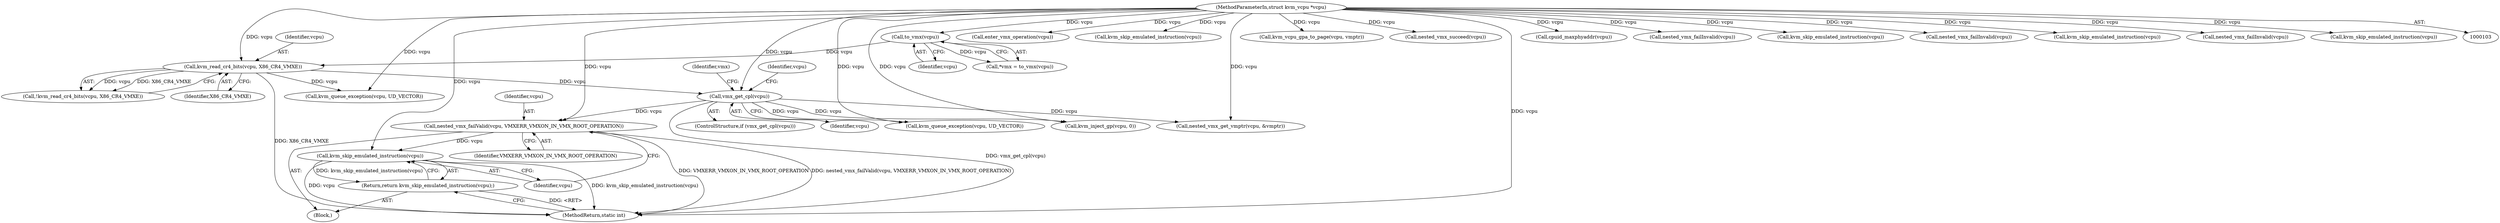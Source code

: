 digraph "0_linux_727ba748e110b4de50d142edca9d6a9b7e6111d8@pointer" {
"1000147" [label="(Call,nested_vmx_failValid(vcpu, VMXERR_VMXON_IN_VMX_ROOT_OPERATION))"];
"1000132" [label="(Call,vmx_get_cpl(vcpu))"];
"1000122" [label="(Call,kvm_read_cr4_bits(vcpu, X86_CR4_VMXE))"];
"1000112" [label="(Call,to_vmx(vcpu))"];
"1000104" [label="(MethodParameterIn,struct kvm_vcpu *vcpu)"];
"1000151" [label="(Call,kvm_skip_emulated_instruction(vcpu))"];
"1000150" [label="(Return,return kvm_skip_emulated_instruction(vcpu);)"];
"1000126" [label="(Call,kvm_queue_exception(vcpu, UD_VECTOR))"];
"1000234" [label="(Call,enter_vmx_operation(vcpu))"];
"1000132" [label="(Call,vmx_get_cpl(vcpu))"];
"1000123" [label="(Identifier,vcpu)"];
"1000187" [label="(Call,kvm_skip_emulated_instruction(vcpu))"];
"1000113" [label="(Identifier,vcpu)"];
"1000135" [label="(Call,kvm_queue_exception(vcpu, UD_VECTOR))"];
"1000131" [label="(ControlStructure,if (vmx_get_cpl(vcpu)))"];
"1000168" [label="(Call,nested_vmx_get_vmptr(vcpu, &vmptr))"];
"1000149" [label="(Identifier,VMXERR_VMXON_IN_VMX_ROOT_OPERATION)"];
"1000191" [label="(Call,kvm_vcpu_gpa_to_page(vcpu, vmptr))"];
"1000136" [label="(Identifier,vcpu)"];
"1000110" [label="(Call,*vmx = to_vmx(vcpu))"];
"1000152" [label="(Identifier,vcpu)"];
"1000151" [label="(Call,kvm_skip_emulated_instruction(vcpu))"];
"1000245" [label="(MethodReturn,static int)"];
"1000240" [label="(Call,nested_vmx_succeed(vcpu))"];
"1000162" [label="(Call,kvm_inject_gp(vcpu, 0))"];
"1000181" [label="(Call,cpuid_maxphyaddr(vcpu))"];
"1000124" [label="(Identifier,X86_CR4_VMXE)"];
"1000133" [label="(Identifier,vcpu)"];
"1000216" [label="(Call,nested_vmx_failInvalid(vcpu))"];
"1000150" [label="(Return,return kvm_skip_emulated_instruction(vcpu);)"];
"1000143" [label="(Identifier,vmx)"];
"1000243" [label="(Call,kvm_skip_emulated_instruction(vcpu))"];
"1000184" [label="(Call,nested_vmx_failInvalid(vcpu))"];
"1000147" [label="(Call,nested_vmx_failValid(vcpu, VMXERR_VMXON_IN_VMX_ROOT_OPERATION))"];
"1000122" [label="(Call,kvm_read_cr4_bits(vcpu, X86_CR4_VMXE))"];
"1000104" [label="(MethodParameterIn,struct kvm_vcpu *vcpu)"];
"1000219" [label="(Call,kvm_skip_emulated_instruction(vcpu))"];
"1000146" [label="(Block,)"];
"1000198" [label="(Call,nested_vmx_failInvalid(vcpu))"];
"1000148" [label="(Identifier,vcpu)"];
"1000121" [label="(Call,!kvm_read_cr4_bits(vcpu, X86_CR4_VMXE))"];
"1000201" [label="(Call,kvm_skip_emulated_instruction(vcpu))"];
"1000112" [label="(Call,to_vmx(vcpu))"];
"1000147" -> "1000146"  [label="AST: "];
"1000147" -> "1000149"  [label="CFG: "];
"1000148" -> "1000147"  [label="AST: "];
"1000149" -> "1000147"  [label="AST: "];
"1000152" -> "1000147"  [label="CFG: "];
"1000147" -> "1000245"  [label="DDG: VMXERR_VMXON_IN_VMX_ROOT_OPERATION"];
"1000147" -> "1000245"  [label="DDG: nested_vmx_failValid(vcpu, VMXERR_VMXON_IN_VMX_ROOT_OPERATION)"];
"1000132" -> "1000147"  [label="DDG: vcpu"];
"1000104" -> "1000147"  [label="DDG: vcpu"];
"1000147" -> "1000151"  [label="DDG: vcpu"];
"1000132" -> "1000131"  [label="AST: "];
"1000132" -> "1000133"  [label="CFG: "];
"1000133" -> "1000132"  [label="AST: "];
"1000136" -> "1000132"  [label="CFG: "];
"1000143" -> "1000132"  [label="CFG: "];
"1000132" -> "1000245"  [label="DDG: vmx_get_cpl(vcpu)"];
"1000122" -> "1000132"  [label="DDG: vcpu"];
"1000104" -> "1000132"  [label="DDG: vcpu"];
"1000132" -> "1000135"  [label="DDG: vcpu"];
"1000132" -> "1000162"  [label="DDG: vcpu"];
"1000132" -> "1000168"  [label="DDG: vcpu"];
"1000122" -> "1000121"  [label="AST: "];
"1000122" -> "1000124"  [label="CFG: "];
"1000123" -> "1000122"  [label="AST: "];
"1000124" -> "1000122"  [label="AST: "];
"1000121" -> "1000122"  [label="CFG: "];
"1000122" -> "1000245"  [label="DDG: X86_CR4_VMXE"];
"1000122" -> "1000121"  [label="DDG: vcpu"];
"1000122" -> "1000121"  [label="DDG: X86_CR4_VMXE"];
"1000112" -> "1000122"  [label="DDG: vcpu"];
"1000104" -> "1000122"  [label="DDG: vcpu"];
"1000122" -> "1000126"  [label="DDG: vcpu"];
"1000112" -> "1000110"  [label="AST: "];
"1000112" -> "1000113"  [label="CFG: "];
"1000113" -> "1000112"  [label="AST: "];
"1000110" -> "1000112"  [label="CFG: "];
"1000112" -> "1000110"  [label="DDG: vcpu"];
"1000104" -> "1000112"  [label="DDG: vcpu"];
"1000104" -> "1000103"  [label="AST: "];
"1000104" -> "1000245"  [label="DDG: vcpu"];
"1000104" -> "1000126"  [label="DDG: vcpu"];
"1000104" -> "1000135"  [label="DDG: vcpu"];
"1000104" -> "1000151"  [label="DDG: vcpu"];
"1000104" -> "1000162"  [label="DDG: vcpu"];
"1000104" -> "1000168"  [label="DDG: vcpu"];
"1000104" -> "1000181"  [label="DDG: vcpu"];
"1000104" -> "1000184"  [label="DDG: vcpu"];
"1000104" -> "1000187"  [label="DDG: vcpu"];
"1000104" -> "1000191"  [label="DDG: vcpu"];
"1000104" -> "1000198"  [label="DDG: vcpu"];
"1000104" -> "1000201"  [label="DDG: vcpu"];
"1000104" -> "1000216"  [label="DDG: vcpu"];
"1000104" -> "1000219"  [label="DDG: vcpu"];
"1000104" -> "1000234"  [label="DDG: vcpu"];
"1000104" -> "1000240"  [label="DDG: vcpu"];
"1000104" -> "1000243"  [label="DDG: vcpu"];
"1000151" -> "1000150"  [label="AST: "];
"1000151" -> "1000152"  [label="CFG: "];
"1000152" -> "1000151"  [label="AST: "];
"1000150" -> "1000151"  [label="CFG: "];
"1000151" -> "1000245"  [label="DDG: kvm_skip_emulated_instruction(vcpu)"];
"1000151" -> "1000245"  [label="DDG: vcpu"];
"1000151" -> "1000150"  [label="DDG: kvm_skip_emulated_instruction(vcpu)"];
"1000150" -> "1000146"  [label="AST: "];
"1000245" -> "1000150"  [label="CFG: "];
"1000150" -> "1000245"  [label="DDG: <RET>"];
}
